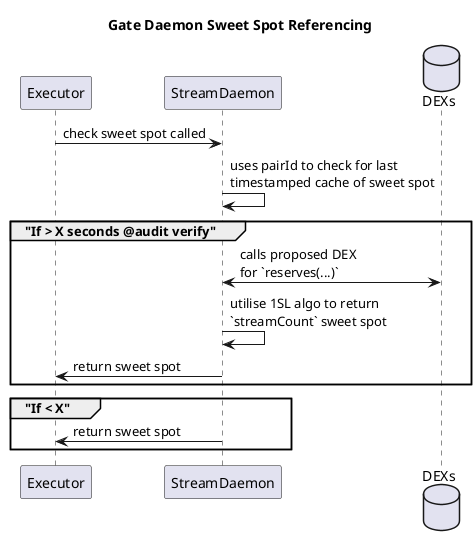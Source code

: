 @startuml BotSettlingProd
title Gate Daemon Sweet Spot Referencing

participant "Executor" as E
participant "StreamDaemon" as SD
database "DEXs" as DEX

E -> SD: check sweet spot called
SD -> SD: uses pairId to check for last\ntimestamped cache of sweet spot
group "If > X seconds @audit verify"
SD <-> DEX: calls proposed DEX\nfor `reserves(...)`
SD -> SD: utilise 1SL algo to return\n`streamCount` sweet spot
SD -> E: return sweet spot
end group
group "If < X"
SD -> E: return sweet spot
end group

@enduml
